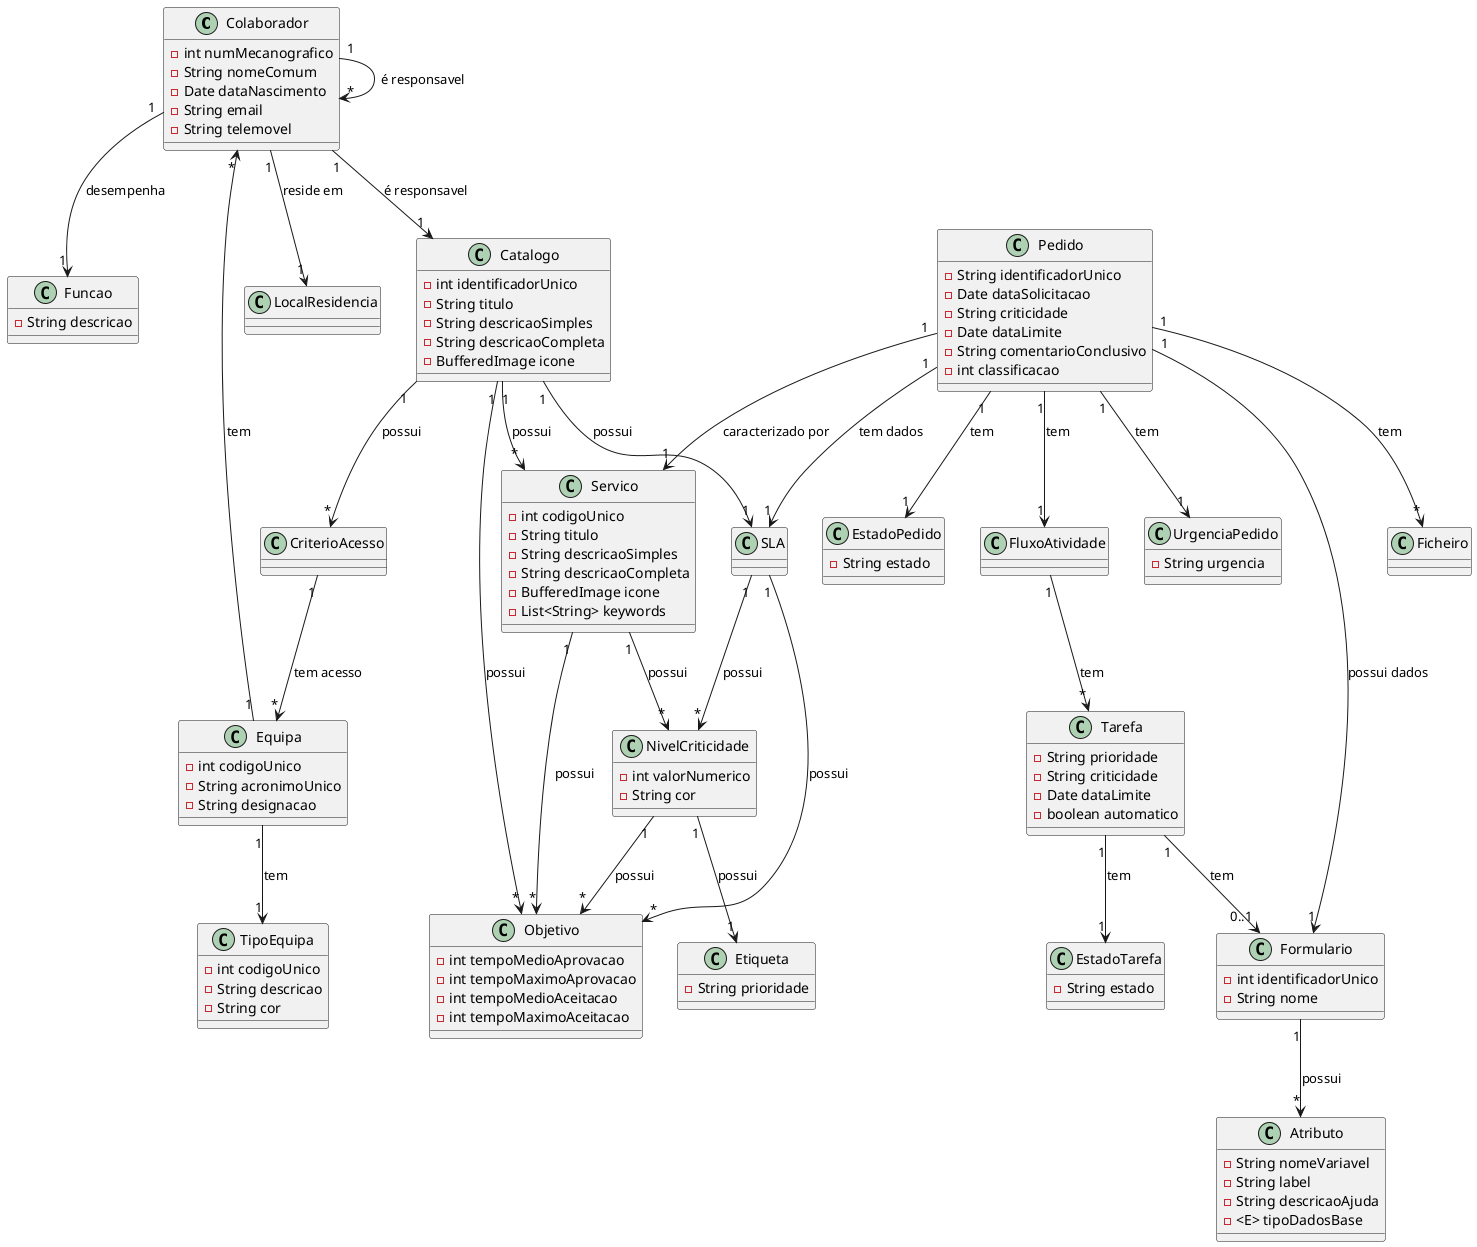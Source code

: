 @startuml

'pessoas'

class Colaborador{
    -int numMecanografico
    -String nomeComum
    -Date dataNascimento
    -String email
    -String telemovel
}

'grupinhos'

class TipoEquipa {
    -int codigoUnico
    -String descricao
    -String cor
}

class Equipa {
    -int codigoUnico
    -String acronimoUnico
    -String designacao
}

'ações'

class Pedido {
    -String identificadorUnico
    -Date dataSolicitacao
    -String criticidade
    -Date dataLimite
    -String comentarioConclusivo
    -int classificacao
}

class Funcao {
    -String descricao
}

class Catalogo {
    -int identificadorUnico
    -String titulo
    -String descricaoSimples
    -String descricaoCompleta
    -BufferedImage icone
}

class Formulario{
    -int identificadorUnico
    -String nome
}

class Servico {
    -int codigoUnico
    -String titulo
    -String descricaoSimples
    -String descricaoCompleta
    -BufferedImage icone
    -List<String> keywords
}

class SLA {
}

class Tarefa {
    -String prioridade
    -String criticidade
    -Date dataLimite
    -boolean automatico
}

class FluxoAtividade {
}

'util'

class LocalResidencia {
}

class CriterioAcesso {
}

class Atributo{
    -String nomeVariavel
    -String label
    -String descricaoAjuda
    -<E> tipoDadosBase
}

class NivelCriticidade{
    -int valorNumerico
    -String cor
}

class Etiqueta {
    -String prioridade
}

class Objetivo {
    -int tempoMedioAprovacao
    -int tempoMaximoAprovacao
    -int tempoMedioAceitacao
    -int tempoMaximoAceitacao
}

class UrgenciaPedido {
    -String urgencia
}

class Ficheiro {
}

class EstadoPedido{
    -String estado
}

class EstadoTarefa{
    -String estado
}

'ligações'

Equipa "1" --> "1" TipoEquipa : tem
Equipa "1" --> "*" Colaborador : tem

Colaborador "1" --> "1" LocalResidencia : reside em
Colaborador "1" --> "*" Colaborador : é responsavel
Colaborador "1" --> "1" Funcao : desempenha
Colaborador "1" --> "1" Catalogo : é responsavel

Catalogo "1" --> "*" CriterioAcesso : possui
Catalogo "1" --> "*" Objetivo : possui
Catalogo "1" --> "*" Servico : possui
Catalogo "1" --> "1" SLA : possui

Formulario "1" --> "*" Atributo : possui

NivelCriticidade "1" --> "1" Etiqueta : possui
NivelCriticidade "1" --> "*" Objetivo : possui

Pedido "1" --> "1" Servico : caracterizado por
Pedido "1" --> "1" UrgenciaPedido : tem
Pedido "1" --> "1" Formulario : possui dados
Pedido "1" --> "*" Ficheiro : tem
Pedido "1" --> "1" SLA : tem dados
Pedido "1" --> "1" EstadoPedido : tem
Pedido "1" --> "1" FluxoAtividade : tem

Servico "1" --> "*" Objetivo : possui
Servico "1" --> "*" NivelCriticidade : possui

SLA "1" --> "*" Objetivo : possui
SLA "1" --> "*" NivelCriticidade : possui

Tarefa "1" --> "0..1" Formulario : tem
Tarefa "1" --> "1" EstadoTarefa : tem

FluxoAtividade "1" --> "*" Tarefa : tem

CriterioAcesso "1" --> "*" Equipa : tem acesso

@enduml